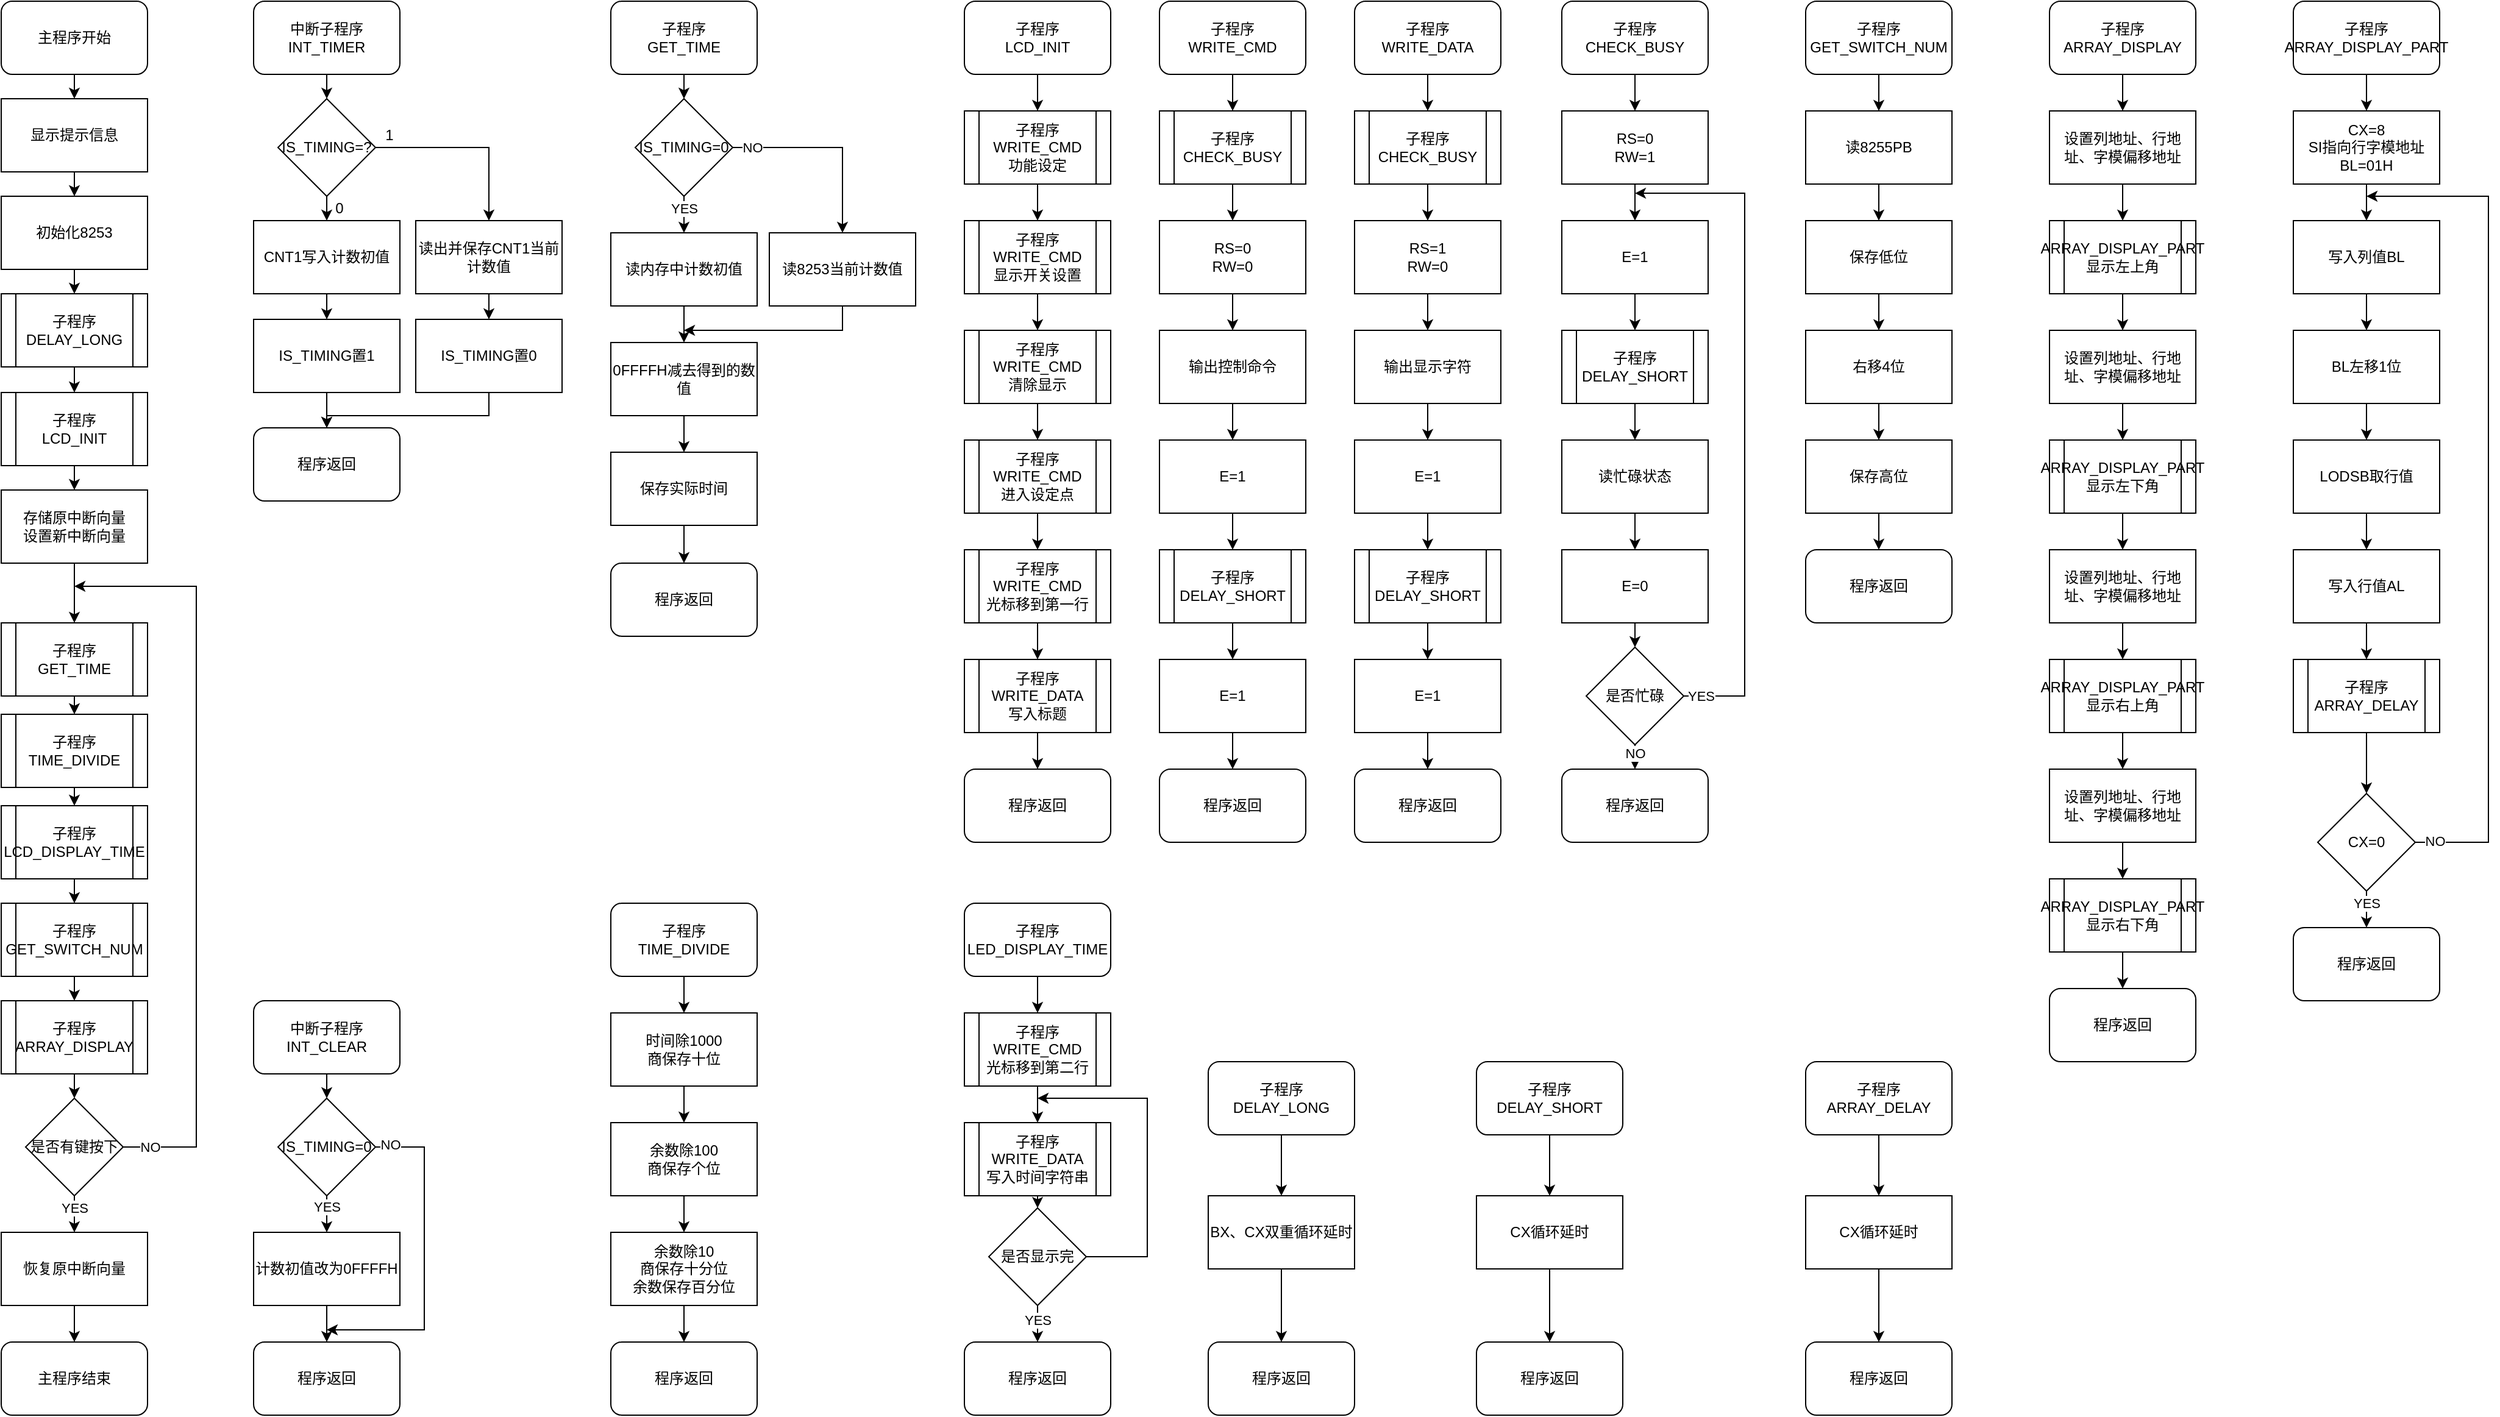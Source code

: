 <mxfile>
    <diagram id="tdLHR_q-Y1ADaZb0PNY3" name="第 1 页">
        <mxGraphModel dx="501" dy="270" grid="1" gridSize="10" guides="1" tooltips="1" connect="1" arrows="1" fold="1" page="0" pageScale="1" pageWidth="827" pageHeight="1169" math="0" shadow="0">
            <root>
                <mxCell id="0"/>
                <mxCell id="1" parent="0"/>
                <mxCell id="4" style="edgeStyle=orthogonalEdgeStyle;rounded=0;orthogonalLoop=1;jettySize=auto;html=1;exitX=0.5;exitY=1;exitDx=0;exitDy=0;entryX=0.5;entryY=0;entryDx=0;entryDy=0;" edge="1" parent="1" source="2" target="3">
                    <mxGeometry relative="1" as="geometry"/>
                </mxCell>
                <mxCell id="2" value="主程序开始" style="rounded=1;whiteSpace=wrap;html=1;" vertex="1" parent="1">
                    <mxGeometry width="120" height="60" as="geometry"/>
                </mxCell>
                <mxCell id="6" style="edgeStyle=orthogonalEdgeStyle;rounded=0;orthogonalLoop=1;jettySize=auto;html=1;exitX=0.5;exitY=1;exitDx=0;exitDy=0;entryX=0.5;entryY=0;entryDx=0;entryDy=0;" edge="1" parent="1" source="3" target="5">
                    <mxGeometry relative="1" as="geometry"/>
                </mxCell>
                <mxCell id="3" value="显示提示信息" style="rounded=0;whiteSpace=wrap;html=1;" vertex="1" parent="1">
                    <mxGeometry y="80" width="120" height="60" as="geometry"/>
                </mxCell>
                <mxCell id="16" style="edgeStyle=orthogonalEdgeStyle;rounded=0;orthogonalLoop=1;jettySize=auto;html=1;exitX=0.5;exitY=1;exitDx=0;exitDy=0;entryX=0.5;entryY=0;entryDx=0;entryDy=0;" edge="1" parent="1" source="5" target="13">
                    <mxGeometry relative="1" as="geometry"/>
                </mxCell>
                <mxCell id="5" value="初始化8253" style="rounded=0;whiteSpace=wrap;html=1;" vertex="1" parent="1">
                    <mxGeometry y="160" width="120" height="60" as="geometry"/>
                </mxCell>
                <mxCell id="10" style="edgeStyle=orthogonalEdgeStyle;rounded=0;orthogonalLoop=1;jettySize=auto;html=1;exitX=0.5;exitY=1;exitDx=0;exitDy=0;entryX=0.5;entryY=0;entryDx=0;entryDy=0;" edge="1" parent="1" source="7" target="9">
                    <mxGeometry relative="1" as="geometry"/>
                </mxCell>
                <mxCell id="7" value="子程序&lt;br&gt;LCD_INIT" style="shape=process;whiteSpace=wrap;html=1;backgroundOutline=1;" vertex="1" parent="1">
                    <mxGeometry y="321" width="120" height="60" as="geometry"/>
                </mxCell>
                <mxCell id="12" style="edgeStyle=orthogonalEdgeStyle;rounded=0;orthogonalLoop=1;jettySize=auto;html=1;exitX=0.5;exitY=1;exitDx=0;exitDy=0;entryX=0.5;entryY=0;entryDx=0;entryDy=0;" edge="1" parent="1" source="9" target="11">
                    <mxGeometry relative="1" as="geometry"/>
                </mxCell>
                <mxCell id="9" value="存储原中断向量&lt;br&gt;设置新中断向量" style="rounded=0;whiteSpace=wrap;html=1;" vertex="1" parent="1">
                    <mxGeometry y="401" width="120" height="60" as="geometry"/>
                </mxCell>
                <mxCell id="19" style="edgeStyle=orthogonalEdgeStyle;rounded=0;orthogonalLoop=1;jettySize=auto;html=1;exitX=0.5;exitY=1;exitDx=0;exitDy=0;entryX=0.5;entryY=0;entryDx=0;entryDy=0;" edge="1" parent="1" source="11" target="18">
                    <mxGeometry relative="1" as="geometry"/>
                </mxCell>
                <mxCell id="11" value="子程序&lt;br&gt;GET_TIME" style="shape=process;whiteSpace=wrap;html=1;backgroundOutline=1;" vertex="1" parent="1">
                    <mxGeometry y="510" width="120" height="60" as="geometry"/>
                </mxCell>
                <mxCell id="17" style="edgeStyle=orthogonalEdgeStyle;rounded=0;orthogonalLoop=1;jettySize=auto;html=1;exitX=0.5;exitY=1;exitDx=0;exitDy=0;entryX=0.5;entryY=0;entryDx=0;entryDy=0;" edge="1" parent="1" source="13" target="7">
                    <mxGeometry relative="1" as="geometry"/>
                </mxCell>
                <mxCell id="13" value="子程序&lt;br&gt;DELAY_LONG" style="shape=process;whiteSpace=wrap;html=1;backgroundOutline=1;" vertex="1" parent="1">
                    <mxGeometry y="240" width="120" height="60" as="geometry"/>
                </mxCell>
                <mxCell id="21" style="edgeStyle=orthogonalEdgeStyle;rounded=0;orthogonalLoop=1;jettySize=auto;html=1;exitX=0.5;exitY=1;exitDx=0;exitDy=0;entryX=0.5;entryY=0;entryDx=0;entryDy=0;" edge="1" parent="1" source="18" target="20">
                    <mxGeometry relative="1" as="geometry"/>
                </mxCell>
                <mxCell id="18" value="子程序&lt;br&gt;TIME_DIVIDE" style="shape=process;whiteSpace=wrap;html=1;backgroundOutline=1;" vertex="1" parent="1">
                    <mxGeometry y="585" width="120" height="60" as="geometry"/>
                </mxCell>
                <mxCell id="23" style="edgeStyle=orthogonalEdgeStyle;rounded=0;orthogonalLoop=1;jettySize=auto;html=1;exitX=0.5;exitY=1;exitDx=0;exitDy=0;entryX=0.5;entryY=0;entryDx=0;entryDy=0;" edge="1" parent="1" source="20" target="22">
                    <mxGeometry relative="1" as="geometry"/>
                </mxCell>
                <mxCell id="20" value="&lt;span&gt;子程序&lt;br&gt;LCD_DISPLAY_TIME&lt;br&gt;&lt;/span&gt;" style="shape=process;whiteSpace=wrap;html=1;backgroundOutline=1;" vertex="1" parent="1">
                    <mxGeometry y="660" width="120" height="60" as="geometry"/>
                </mxCell>
                <mxCell id="25" style="edgeStyle=orthogonalEdgeStyle;rounded=0;orthogonalLoop=1;jettySize=auto;html=1;exitX=0.5;exitY=1;exitDx=0;exitDy=0;entryX=0.5;entryY=0;entryDx=0;entryDy=0;" edge="1" parent="1" source="22" target="24">
                    <mxGeometry relative="1" as="geometry"/>
                </mxCell>
                <mxCell id="22" value="&lt;span&gt;子程序&lt;br&gt;GET_SWITCH_NUM&lt;br&gt;&lt;/span&gt;" style="shape=process;whiteSpace=wrap;html=1;backgroundOutline=1;" vertex="1" parent="1">
                    <mxGeometry y="740" width="120" height="60" as="geometry"/>
                </mxCell>
                <mxCell id="27" style="edgeStyle=orthogonalEdgeStyle;rounded=0;orthogonalLoop=1;jettySize=auto;html=1;exitX=0.5;exitY=1;exitDx=0;exitDy=0;entryX=0.5;entryY=0;entryDx=0;entryDy=0;" edge="1" parent="1" source="24" target="26">
                    <mxGeometry relative="1" as="geometry"/>
                </mxCell>
                <mxCell id="24" value="&lt;span&gt;子程序&lt;br&gt;ARRAY_DISPLAY&lt;br&gt;&lt;/span&gt;" style="shape=process;whiteSpace=wrap;html=1;backgroundOutline=1;" vertex="1" parent="1">
                    <mxGeometry y="820" width="120" height="60" as="geometry"/>
                </mxCell>
                <mxCell id="29" style="edgeStyle=orthogonalEdgeStyle;rounded=0;orthogonalLoop=1;jettySize=auto;html=1;exitX=0.5;exitY=1;exitDx=0;exitDy=0;entryX=0.5;entryY=0;entryDx=0;entryDy=0;" edge="1" parent="1" source="26" target="28">
                    <mxGeometry relative="1" as="geometry">
                        <Array as="points">
                            <mxPoint x="60" y="990"/>
                            <mxPoint x="60" y="990"/>
                        </Array>
                    </mxGeometry>
                </mxCell>
                <mxCell id="30" value="YES" style="edgeLabel;html=1;align=center;verticalAlign=middle;resizable=0;points=[];" vertex="1" connectable="0" parent="29">
                    <mxGeometry x="-0.338" relative="1" as="geometry">
                        <mxPoint as="offset"/>
                    </mxGeometry>
                </mxCell>
                <mxCell id="33" style="edgeStyle=orthogonalEdgeStyle;rounded=0;orthogonalLoop=1;jettySize=auto;html=1;exitX=1;exitY=0.5;exitDx=0;exitDy=0;" edge="1" parent="1" source="26">
                    <mxGeometry relative="1" as="geometry">
                        <mxPoint x="60" y="480" as="targetPoint"/>
                        <Array as="points">
                            <mxPoint x="160" y="940"/>
                            <mxPoint x="160" y="480"/>
                        </Array>
                    </mxGeometry>
                </mxCell>
                <mxCell id="34" value="NO" style="edgeLabel;html=1;align=center;verticalAlign=middle;resizable=0;points=[];" vertex="1" connectable="0" parent="33">
                    <mxGeometry x="-0.93" relative="1" as="geometry">
                        <mxPoint as="offset"/>
                    </mxGeometry>
                </mxCell>
                <mxCell id="26" value="是否有键按下" style="rhombus;whiteSpace=wrap;html=1;" vertex="1" parent="1">
                    <mxGeometry x="20" y="900" width="80" height="80" as="geometry"/>
                </mxCell>
                <mxCell id="32" style="edgeStyle=orthogonalEdgeStyle;rounded=0;orthogonalLoop=1;jettySize=auto;html=1;exitX=0.5;exitY=1;exitDx=0;exitDy=0;entryX=0.5;entryY=0;entryDx=0;entryDy=0;" edge="1" parent="1" source="28" target="31">
                    <mxGeometry relative="1" as="geometry"/>
                </mxCell>
                <mxCell id="28" value="恢复原中断向量" style="rounded=0;whiteSpace=wrap;html=1;" vertex="1" parent="1">
                    <mxGeometry y="1010" width="120" height="60" as="geometry"/>
                </mxCell>
                <mxCell id="31" value="主程序结束" style="rounded=1;whiteSpace=wrap;html=1;" vertex="1" parent="1">
                    <mxGeometry y="1100" width="120" height="60" as="geometry"/>
                </mxCell>
                <mxCell id="37" style="edgeStyle=orthogonalEdgeStyle;rounded=0;orthogonalLoop=1;jettySize=auto;html=1;exitX=0.5;exitY=1;exitDx=0;exitDy=0;entryX=0.5;entryY=0;entryDx=0;entryDy=0;" edge="1" parent="1" source="35" target="36">
                    <mxGeometry relative="1" as="geometry"/>
                </mxCell>
                <mxCell id="35" value="中断子程序&lt;br&gt;INT_TIMER" style="rounded=1;whiteSpace=wrap;html=1;" vertex="1" parent="1">
                    <mxGeometry x="207" width="120" height="60" as="geometry"/>
                </mxCell>
                <mxCell id="39" style="edgeStyle=orthogonalEdgeStyle;rounded=0;orthogonalLoop=1;jettySize=auto;html=1;exitX=0.5;exitY=1;exitDx=0;exitDy=0;entryX=0.5;entryY=0;entryDx=0;entryDy=0;" edge="1" parent="1" source="36" target="38">
                    <mxGeometry relative="1" as="geometry"/>
                </mxCell>
                <mxCell id="42" style="edgeStyle=orthogonalEdgeStyle;rounded=0;orthogonalLoop=1;jettySize=auto;html=1;exitX=1;exitY=0.5;exitDx=0;exitDy=0;entryX=0.5;entryY=0;entryDx=0;entryDy=0;" edge="1" parent="1" source="36" target="41">
                    <mxGeometry relative="1" as="geometry"/>
                </mxCell>
                <mxCell id="36" value="IS_TIMING=?" style="rhombus;whiteSpace=wrap;html=1;" vertex="1" parent="1">
                    <mxGeometry x="227" y="80" width="80" height="80" as="geometry"/>
                </mxCell>
                <mxCell id="46" style="edgeStyle=orthogonalEdgeStyle;rounded=0;orthogonalLoop=1;jettySize=auto;html=1;exitX=0.5;exitY=1;exitDx=0;exitDy=0;entryX=0.5;entryY=0;entryDx=0;entryDy=0;" edge="1" parent="1" source="38" target="45">
                    <mxGeometry relative="1" as="geometry"/>
                </mxCell>
                <mxCell id="38" value="CNT1写入计数初值" style="rounded=0;whiteSpace=wrap;html=1;" vertex="1" parent="1">
                    <mxGeometry x="207" y="180" width="120" height="60" as="geometry"/>
                </mxCell>
                <mxCell id="40" value="0" style="text;html=1;align=center;verticalAlign=middle;resizable=0;points=[];autosize=1;" vertex="1" parent="1">
                    <mxGeometry x="267" y="160" width="20" height="20" as="geometry"/>
                </mxCell>
                <mxCell id="48" style="edgeStyle=orthogonalEdgeStyle;rounded=0;orthogonalLoop=1;jettySize=auto;html=1;exitX=0.5;exitY=1;exitDx=0;exitDy=0;entryX=0.5;entryY=0;entryDx=0;entryDy=0;" edge="1" parent="1" source="41" target="47">
                    <mxGeometry relative="1" as="geometry"/>
                </mxCell>
                <mxCell id="41" value="读出并保存CNT1当前计数值" style="rounded=0;whiteSpace=wrap;html=1;" vertex="1" parent="1">
                    <mxGeometry x="340" y="180" width="120" height="60" as="geometry"/>
                </mxCell>
                <mxCell id="44" value="1" style="text;html=1;align=center;verticalAlign=middle;resizable=0;points=[];autosize=1;" vertex="1" parent="1">
                    <mxGeometry x="308" y="100" width="20" height="20" as="geometry"/>
                </mxCell>
                <mxCell id="50" style="edgeStyle=orthogonalEdgeStyle;rounded=0;orthogonalLoop=1;jettySize=auto;html=1;exitX=0.5;exitY=1;exitDx=0;exitDy=0;entryX=0.5;entryY=0;entryDx=0;entryDy=0;" edge="1" parent="1" source="45" target="49">
                    <mxGeometry relative="1" as="geometry"/>
                </mxCell>
                <mxCell id="45" value="IS_TIMING置1" style="rounded=0;whiteSpace=wrap;html=1;" vertex="1" parent="1">
                    <mxGeometry x="207" y="261" width="120" height="60" as="geometry"/>
                </mxCell>
                <mxCell id="53" style="edgeStyle=orthogonalEdgeStyle;rounded=0;orthogonalLoop=1;jettySize=auto;html=1;exitX=0.5;exitY=1;exitDx=0;exitDy=0;entryX=0.5;entryY=0;entryDx=0;entryDy=0;" edge="1" parent="1" source="47" target="49">
                    <mxGeometry relative="1" as="geometry">
                        <mxPoint x="270" y="340" as="targetPoint"/>
                        <Array as="points">
                            <mxPoint x="400" y="340"/>
                            <mxPoint x="267" y="340"/>
                        </Array>
                    </mxGeometry>
                </mxCell>
                <mxCell id="47" value="IS_TIMING置0" style="rounded=0;whiteSpace=wrap;html=1;" vertex="1" parent="1">
                    <mxGeometry x="340" y="261" width="120" height="60" as="geometry"/>
                </mxCell>
                <mxCell id="49" value="程序返回" style="rounded=1;whiteSpace=wrap;html=1;" vertex="1" parent="1">
                    <mxGeometry x="207" y="350" width="120" height="60" as="geometry"/>
                </mxCell>
                <mxCell id="57" style="edgeStyle=orthogonalEdgeStyle;rounded=0;orthogonalLoop=1;jettySize=auto;html=1;exitX=0.5;exitY=1;exitDx=0;exitDy=0;entryX=0.5;entryY=0;entryDx=0;entryDy=0;" edge="1" parent="1" source="55" target="56">
                    <mxGeometry relative="1" as="geometry"/>
                </mxCell>
                <mxCell id="55" value="中断子程序&lt;br&gt;INT_CLEAR" style="rounded=1;whiteSpace=wrap;html=1;" vertex="1" parent="1">
                    <mxGeometry x="207" y="820" width="120" height="60" as="geometry"/>
                </mxCell>
                <mxCell id="59" style="edgeStyle=orthogonalEdgeStyle;rounded=0;orthogonalLoop=1;jettySize=auto;html=1;exitX=0.5;exitY=1;exitDx=0;exitDy=0;entryX=0.5;entryY=0;entryDx=0;entryDy=0;" edge="1" parent="1" source="56" target="58">
                    <mxGeometry relative="1" as="geometry"/>
                </mxCell>
                <mxCell id="62" value="YES" style="edgeLabel;html=1;align=center;verticalAlign=middle;resizable=0;points=[];" vertex="1" connectable="0" parent="59">
                    <mxGeometry x="-0.433" relative="1" as="geometry">
                        <mxPoint as="offset"/>
                    </mxGeometry>
                </mxCell>
                <mxCell id="63" style="edgeStyle=orthogonalEdgeStyle;rounded=0;orthogonalLoop=1;jettySize=auto;html=1;exitX=1;exitY=0.5;exitDx=0;exitDy=0;" edge="1" parent="1" source="56">
                    <mxGeometry relative="1" as="geometry">
                        <mxPoint x="267" y="1090" as="targetPoint"/>
                        <Array as="points">
                            <mxPoint x="347" y="940"/>
                            <mxPoint x="347" y="1090"/>
                        </Array>
                    </mxGeometry>
                </mxCell>
                <mxCell id="64" value="NO" style="edgeLabel;html=1;align=center;verticalAlign=middle;resizable=0;points=[];" vertex="1" connectable="0" parent="63">
                    <mxGeometry x="-0.916" y="2" relative="1" as="geometry">
                        <mxPoint as="offset"/>
                    </mxGeometry>
                </mxCell>
                <mxCell id="56" value="IS_TIMING=0" style="rhombus;whiteSpace=wrap;html=1;" vertex="1" parent="1">
                    <mxGeometry x="227" y="900" width="80" height="80" as="geometry"/>
                </mxCell>
                <mxCell id="61" style="edgeStyle=orthogonalEdgeStyle;rounded=0;orthogonalLoop=1;jettySize=auto;html=1;exitX=0.5;exitY=1;exitDx=0;exitDy=0;entryX=0.5;entryY=0;entryDx=0;entryDy=0;" edge="1" parent="1" source="58" target="60">
                    <mxGeometry relative="1" as="geometry"/>
                </mxCell>
                <mxCell id="58" value="计数初值改为0FFFFH" style="rounded=0;whiteSpace=wrap;html=1;" vertex="1" parent="1">
                    <mxGeometry x="207" y="1010" width="120" height="60" as="geometry"/>
                </mxCell>
                <mxCell id="60" value="程序返回" style="rounded=1;whiteSpace=wrap;html=1;" vertex="1" parent="1">
                    <mxGeometry x="207" y="1100" width="120" height="60" as="geometry"/>
                </mxCell>
                <mxCell id="z2PgmplFq69z35TjfY-g-66" style="edgeStyle=orthogonalEdgeStyle;rounded=0;orthogonalLoop=1;jettySize=auto;html=1;exitX=0.5;exitY=1;exitDx=0;exitDy=0;entryX=0.5;entryY=0;entryDx=0;entryDy=0;" edge="1" parent="1" source="z2PgmplFq69z35TjfY-g-64" target="z2PgmplFq69z35TjfY-g-65">
                    <mxGeometry relative="1" as="geometry"/>
                </mxCell>
                <mxCell id="z2PgmplFq69z35TjfY-g-64" value="子程序&lt;br&gt;GET_TIME" style="rounded=1;whiteSpace=wrap;html=1;" vertex="1" parent="1">
                    <mxGeometry x="500" width="120" height="60" as="geometry"/>
                </mxCell>
                <mxCell id="z2PgmplFq69z35TjfY-g-68" style="edgeStyle=orthogonalEdgeStyle;rounded=0;orthogonalLoop=1;jettySize=auto;html=1;exitX=0.5;exitY=1;exitDx=0;exitDy=0;entryX=0.5;entryY=0;entryDx=0;entryDy=0;" edge="1" parent="1" source="z2PgmplFq69z35TjfY-g-65" target="z2PgmplFq69z35TjfY-g-67">
                    <mxGeometry relative="1" as="geometry"/>
                </mxCell>
                <mxCell id="z2PgmplFq69z35TjfY-g-69" value="YES" style="edgeLabel;html=1;align=center;verticalAlign=middle;resizable=0;points=[];" vertex="1" connectable="0" parent="z2PgmplFq69z35TjfY-g-68">
                    <mxGeometry x="-0.328" relative="1" as="geometry">
                        <mxPoint as="offset"/>
                    </mxGeometry>
                </mxCell>
                <mxCell id="z2PgmplFq69z35TjfY-g-71" style="edgeStyle=orthogonalEdgeStyle;rounded=0;orthogonalLoop=1;jettySize=auto;html=1;exitX=1;exitY=0.5;exitDx=0;exitDy=0;entryX=0.5;entryY=0;entryDx=0;entryDy=0;" edge="1" parent="1" source="z2PgmplFq69z35TjfY-g-65" target="z2PgmplFq69z35TjfY-g-70">
                    <mxGeometry relative="1" as="geometry"/>
                </mxCell>
                <mxCell id="z2PgmplFq69z35TjfY-g-72" value="NO" style="edgeLabel;html=1;align=center;verticalAlign=middle;resizable=0;points=[];" vertex="1" connectable="0" parent="z2PgmplFq69z35TjfY-g-71">
                    <mxGeometry x="-0.84" relative="1" as="geometry">
                        <mxPoint x="3" as="offset"/>
                    </mxGeometry>
                </mxCell>
                <mxCell id="z2PgmplFq69z35TjfY-g-65" value="&lt;span&gt;IS_TIMING=0&lt;/span&gt;" style="rhombus;whiteSpace=wrap;html=1;" vertex="1" parent="1">
                    <mxGeometry x="520" y="80" width="80" height="80" as="geometry"/>
                </mxCell>
                <mxCell id="z2PgmplFq69z35TjfY-g-74" style="edgeStyle=orthogonalEdgeStyle;rounded=0;orthogonalLoop=1;jettySize=auto;html=1;exitX=0.5;exitY=1;exitDx=0;exitDy=0;entryX=0.5;entryY=0;entryDx=0;entryDy=0;" edge="1" parent="1" source="z2PgmplFq69z35TjfY-g-67" target="z2PgmplFq69z35TjfY-g-73">
                    <mxGeometry relative="1" as="geometry"/>
                </mxCell>
                <mxCell id="z2PgmplFq69z35TjfY-g-67" value="读内存中计数初值" style="rounded=0;whiteSpace=wrap;html=1;" vertex="1" parent="1">
                    <mxGeometry x="500" y="190" width="120" height="60" as="geometry"/>
                </mxCell>
                <mxCell id="z2PgmplFq69z35TjfY-g-79" style="edgeStyle=orthogonalEdgeStyle;rounded=0;orthogonalLoop=1;jettySize=auto;html=1;exitX=0.5;exitY=1;exitDx=0;exitDy=0;" edge="1" parent="1" source="z2PgmplFq69z35TjfY-g-70">
                    <mxGeometry relative="1" as="geometry">
                        <mxPoint x="560" y="270" as="targetPoint"/>
                        <Array as="points">
                            <mxPoint x="690" y="270"/>
                        </Array>
                    </mxGeometry>
                </mxCell>
                <mxCell id="z2PgmplFq69z35TjfY-g-70" value="读8253当前计数值" style="rounded=0;whiteSpace=wrap;html=1;" vertex="1" parent="1">
                    <mxGeometry x="630" y="190" width="120" height="60" as="geometry"/>
                </mxCell>
                <mxCell id="z2PgmplFq69z35TjfY-g-76" style="edgeStyle=orthogonalEdgeStyle;rounded=0;orthogonalLoop=1;jettySize=auto;html=1;exitX=0.5;exitY=1;exitDx=0;exitDy=0;entryX=0.5;entryY=0;entryDx=0;entryDy=0;" edge="1" parent="1" source="z2PgmplFq69z35TjfY-g-73" target="z2PgmplFq69z35TjfY-g-75">
                    <mxGeometry relative="1" as="geometry"/>
                </mxCell>
                <mxCell id="z2PgmplFq69z35TjfY-g-73" value="0FFFFH减去得到的数值" style="rounded=0;whiteSpace=wrap;html=1;" vertex="1" parent="1">
                    <mxGeometry x="500" y="280" width="120" height="60" as="geometry"/>
                </mxCell>
                <mxCell id="z2PgmplFq69z35TjfY-g-78" style="edgeStyle=orthogonalEdgeStyle;rounded=0;orthogonalLoop=1;jettySize=auto;html=1;exitX=0.5;exitY=1;exitDx=0;exitDy=0;entryX=0.5;entryY=0;entryDx=0;entryDy=0;" edge="1" parent="1" source="z2PgmplFq69z35TjfY-g-75" target="z2PgmplFq69z35TjfY-g-77">
                    <mxGeometry relative="1" as="geometry"/>
                </mxCell>
                <mxCell id="z2PgmplFq69z35TjfY-g-75" value="保存实际时间" style="rounded=0;whiteSpace=wrap;html=1;" vertex="1" parent="1">
                    <mxGeometry x="500" y="370" width="120" height="60" as="geometry"/>
                </mxCell>
                <mxCell id="z2PgmplFq69z35TjfY-g-77" value="程序返回" style="rounded=1;whiteSpace=wrap;html=1;" vertex="1" parent="1">
                    <mxGeometry x="500" y="461" width="120" height="60" as="geometry"/>
                </mxCell>
                <mxCell id="z2PgmplFq69z35TjfY-g-82" style="edgeStyle=orthogonalEdgeStyle;rounded=0;orthogonalLoop=1;jettySize=auto;html=1;exitX=0.5;exitY=1;exitDx=0;exitDy=0;entryX=0.5;entryY=0;entryDx=0;entryDy=0;" edge="1" parent="1" source="z2PgmplFq69z35TjfY-g-80" target="z2PgmplFq69z35TjfY-g-81">
                    <mxGeometry relative="1" as="geometry"/>
                </mxCell>
                <mxCell id="z2PgmplFq69z35TjfY-g-80" value="子程序&lt;br&gt;TIME_DIVIDE" style="rounded=1;whiteSpace=wrap;html=1;" vertex="1" parent="1">
                    <mxGeometry x="500" y="740" width="120" height="60" as="geometry"/>
                </mxCell>
                <mxCell id="z2PgmplFq69z35TjfY-g-84" style="edgeStyle=orthogonalEdgeStyle;rounded=0;orthogonalLoop=1;jettySize=auto;html=1;exitX=0.5;exitY=1;exitDx=0;exitDy=0;entryX=0.5;entryY=0;entryDx=0;entryDy=0;" edge="1" parent="1" source="z2PgmplFq69z35TjfY-g-81" target="z2PgmplFq69z35TjfY-g-83">
                    <mxGeometry relative="1" as="geometry"/>
                </mxCell>
                <mxCell id="z2PgmplFq69z35TjfY-g-81" value="时间除1000&lt;br&gt;商保存十位" style="rounded=0;whiteSpace=wrap;html=1;" vertex="1" parent="1">
                    <mxGeometry x="500" y="830" width="120" height="60" as="geometry"/>
                </mxCell>
                <mxCell id="z2PgmplFq69z35TjfY-g-86" style="edgeStyle=orthogonalEdgeStyle;rounded=0;orthogonalLoop=1;jettySize=auto;html=1;exitX=0.5;exitY=1;exitDx=0;exitDy=0;entryX=0.5;entryY=0;entryDx=0;entryDy=0;" edge="1" parent="1" source="z2PgmplFq69z35TjfY-g-83" target="z2PgmplFq69z35TjfY-g-85">
                    <mxGeometry relative="1" as="geometry"/>
                </mxCell>
                <mxCell id="z2PgmplFq69z35TjfY-g-83" value="余数除100&lt;br&gt;商保存个位" style="rounded=0;whiteSpace=wrap;html=1;" vertex="1" parent="1">
                    <mxGeometry x="500" y="920" width="120" height="60" as="geometry"/>
                </mxCell>
                <mxCell id="z2PgmplFq69z35TjfY-g-88" style="edgeStyle=orthogonalEdgeStyle;rounded=0;orthogonalLoop=1;jettySize=auto;html=1;exitX=0.5;exitY=1;exitDx=0;exitDy=0;entryX=0.5;entryY=0;entryDx=0;entryDy=0;" edge="1" parent="1" source="z2PgmplFq69z35TjfY-g-85" target="z2PgmplFq69z35TjfY-g-87">
                    <mxGeometry relative="1" as="geometry"/>
                </mxCell>
                <mxCell id="z2PgmplFq69z35TjfY-g-85" value="余数除10&lt;br&gt;商保存十分位&lt;br&gt;余数保存百分位" style="rounded=0;whiteSpace=wrap;html=1;" vertex="1" parent="1">
                    <mxGeometry x="500" y="1010" width="120" height="60" as="geometry"/>
                </mxCell>
                <mxCell id="z2PgmplFq69z35TjfY-g-87" value="程序返回" style="rounded=1;whiteSpace=wrap;html=1;" vertex="1" parent="1">
                    <mxGeometry x="500" y="1100" width="120" height="60" as="geometry"/>
                </mxCell>
                <mxCell id="z2PgmplFq69z35TjfY-g-91" style="edgeStyle=orthogonalEdgeStyle;rounded=0;orthogonalLoop=1;jettySize=auto;html=1;exitX=0.5;exitY=1;exitDx=0;exitDy=0;entryX=0.5;entryY=0;entryDx=0;entryDy=0;" edge="1" parent="1" source="z2PgmplFq69z35TjfY-g-89" target="z2PgmplFq69z35TjfY-g-90">
                    <mxGeometry relative="1" as="geometry"/>
                </mxCell>
                <mxCell id="z2PgmplFq69z35TjfY-g-89" value="子程序&lt;br&gt;LCD_INIT" style="rounded=1;whiteSpace=wrap;html=1;" vertex="1" parent="1">
                    <mxGeometry x="790" width="120" height="60" as="geometry"/>
                </mxCell>
                <mxCell id="z2PgmplFq69z35TjfY-g-93" style="edgeStyle=orthogonalEdgeStyle;rounded=0;orthogonalLoop=1;jettySize=auto;html=1;exitX=0.5;exitY=1;exitDx=0;exitDy=0;entryX=0.5;entryY=0;entryDx=0;entryDy=0;" edge="1" parent="1" source="z2PgmplFq69z35TjfY-g-90" target="z2PgmplFq69z35TjfY-g-92">
                    <mxGeometry relative="1" as="geometry"/>
                </mxCell>
                <mxCell id="z2PgmplFq69z35TjfY-g-90" value="子程序&lt;br&gt;WRITE_CMD&lt;br&gt;功能设定" style="shape=process;whiteSpace=wrap;html=1;backgroundOutline=1;" vertex="1" parent="1">
                    <mxGeometry x="790" y="90" width="120" height="60" as="geometry"/>
                </mxCell>
                <mxCell id="z2PgmplFq69z35TjfY-g-95" style="edgeStyle=orthogonalEdgeStyle;rounded=0;orthogonalLoop=1;jettySize=auto;html=1;exitX=0.5;exitY=1;exitDx=0;exitDy=0;entryX=0.5;entryY=0;entryDx=0;entryDy=0;" edge="1" parent="1" source="z2PgmplFq69z35TjfY-g-92" target="z2PgmplFq69z35TjfY-g-94">
                    <mxGeometry relative="1" as="geometry"/>
                </mxCell>
                <mxCell id="z2PgmplFq69z35TjfY-g-92" value="&lt;span&gt;子程序&lt;/span&gt;&lt;br&gt;&lt;span&gt;WRITE_CMD&lt;br&gt;显示开关设置&lt;br&gt;&lt;/span&gt;" style="shape=process;whiteSpace=wrap;html=1;backgroundOutline=1;" vertex="1" parent="1">
                    <mxGeometry x="790" y="180" width="120" height="60" as="geometry"/>
                </mxCell>
                <mxCell id="z2PgmplFq69z35TjfY-g-97" style="edgeStyle=orthogonalEdgeStyle;rounded=0;orthogonalLoop=1;jettySize=auto;html=1;exitX=0.5;exitY=1;exitDx=0;exitDy=0;entryX=0.5;entryY=0;entryDx=0;entryDy=0;" edge="1" parent="1" source="z2PgmplFq69z35TjfY-g-94" target="z2PgmplFq69z35TjfY-g-96">
                    <mxGeometry relative="1" as="geometry"/>
                </mxCell>
                <mxCell id="z2PgmplFq69z35TjfY-g-94" value="&lt;span&gt;子程序&lt;/span&gt;&lt;br&gt;&lt;span&gt;WRITE_CMD&lt;br&gt;清除显示&lt;br&gt;&lt;/span&gt;" style="shape=process;whiteSpace=wrap;html=1;backgroundOutline=1;" vertex="1" parent="1">
                    <mxGeometry x="790" y="270" width="120" height="60" as="geometry"/>
                </mxCell>
                <mxCell id="z2PgmplFq69z35TjfY-g-99" style="edgeStyle=orthogonalEdgeStyle;rounded=0;orthogonalLoop=1;jettySize=auto;html=1;exitX=0.5;exitY=1;exitDx=0;exitDy=0;entryX=0.5;entryY=0;entryDx=0;entryDy=0;" edge="1" parent="1" source="z2PgmplFq69z35TjfY-g-96" target="z2PgmplFq69z35TjfY-g-98">
                    <mxGeometry relative="1" as="geometry"/>
                </mxCell>
                <mxCell id="z2PgmplFq69z35TjfY-g-96" value="&lt;span&gt;子程序&lt;/span&gt;&lt;br&gt;&lt;span&gt;WRITE_CMD&lt;br&gt;进入设定点&lt;br&gt;&lt;/span&gt;" style="shape=process;whiteSpace=wrap;html=1;backgroundOutline=1;" vertex="1" parent="1">
                    <mxGeometry x="790" y="360" width="120" height="60" as="geometry"/>
                </mxCell>
                <mxCell id="z2PgmplFq69z35TjfY-g-101" style="edgeStyle=orthogonalEdgeStyle;rounded=0;orthogonalLoop=1;jettySize=auto;html=1;exitX=0.5;exitY=1;exitDx=0;exitDy=0;entryX=0.5;entryY=0;entryDx=0;entryDy=0;" edge="1" parent="1" source="z2PgmplFq69z35TjfY-g-98" target="z2PgmplFq69z35TjfY-g-100">
                    <mxGeometry relative="1" as="geometry"/>
                </mxCell>
                <mxCell id="z2PgmplFq69z35TjfY-g-98" value="&lt;span&gt;子程序&lt;/span&gt;&lt;br&gt;&lt;span&gt;WRITE_CMD&lt;br&gt;光标移到第一行&lt;br&gt;&lt;/span&gt;" style="shape=process;whiteSpace=wrap;html=1;backgroundOutline=1;" vertex="1" parent="1">
                    <mxGeometry x="790" y="450" width="120" height="60" as="geometry"/>
                </mxCell>
                <mxCell id="z2PgmplFq69z35TjfY-g-103" style="edgeStyle=orthogonalEdgeStyle;rounded=0;orthogonalLoop=1;jettySize=auto;html=1;exitX=0.5;exitY=1;exitDx=0;exitDy=0;entryX=0.5;entryY=0;entryDx=0;entryDy=0;" edge="1" parent="1" source="z2PgmplFq69z35TjfY-g-100" target="z2PgmplFq69z35TjfY-g-102">
                    <mxGeometry relative="1" as="geometry"/>
                </mxCell>
                <mxCell id="z2PgmplFq69z35TjfY-g-100" value="&lt;span&gt;子程序&lt;/span&gt;&lt;br&gt;&lt;span&gt;WRITE_DATA&lt;br&gt;写入标题&lt;br&gt;&lt;/span&gt;" style="shape=process;whiteSpace=wrap;html=1;backgroundOutline=1;" vertex="1" parent="1">
                    <mxGeometry x="790" y="540" width="120" height="60" as="geometry"/>
                </mxCell>
                <mxCell id="z2PgmplFq69z35TjfY-g-102" value="程序返回" style="rounded=1;whiteSpace=wrap;html=1;" vertex="1" parent="1">
                    <mxGeometry x="790" y="630" width="120" height="60" as="geometry"/>
                </mxCell>
                <mxCell id="z2PgmplFq69z35TjfY-g-106" style="edgeStyle=orthogonalEdgeStyle;rounded=0;orthogonalLoop=1;jettySize=auto;html=1;exitX=0.5;exitY=1;exitDx=0;exitDy=0;entryX=0.5;entryY=0;entryDx=0;entryDy=0;" edge="1" parent="1" source="z2PgmplFq69z35TjfY-g-104" target="z2PgmplFq69z35TjfY-g-105">
                    <mxGeometry relative="1" as="geometry"/>
                </mxCell>
                <mxCell id="z2PgmplFq69z35TjfY-g-104" value="子程序&lt;br&gt;WRITE_CMD" style="rounded=1;whiteSpace=wrap;html=1;" vertex="1" parent="1">
                    <mxGeometry x="950" width="120" height="60" as="geometry"/>
                </mxCell>
                <mxCell id="z2PgmplFq69z35TjfY-g-108" style="edgeStyle=orthogonalEdgeStyle;rounded=0;orthogonalLoop=1;jettySize=auto;html=1;exitX=0.5;exitY=1;exitDx=0;exitDy=0;entryX=0.5;entryY=0;entryDx=0;entryDy=0;" edge="1" parent="1" source="z2PgmplFq69z35TjfY-g-105" target="z2PgmplFq69z35TjfY-g-107">
                    <mxGeometry relative="1" as="geometry"/>
                </mxCell>
                <mxCell id="z2PgmplFq69z35TjfY-g-105" value="子程序&lt;br&gt;CHECK_BUSY" style="shape=process;whiteSpace=wrap;html=1;backgroundOutline=1;" vertex="1" parent="1">
                    <mxGeometry x="950" y="90" width="120" height="60" as="geometry"/>
                </mxCell>
                <mxCell id="z2PgmplFq69z35TjfY-g-110" style="edgeStyle=orthogonalEdgeStyle;rounded=0;orthogonalLoop=1;jettySize=auto;html=1;exitX=0.5;exitY=1;exitDx=0;exitDy=0;entryX=0.5;entryY=0;entryDx=0;entryDy=0;" edge="1" parent="1" source="z2PgmplFq69z35TjfY-g-107" target="z2PgmplFq69z35TjfY-g-109">
                    <mxGeometry relative="1" as="geometry"/>
                </mxCell>
                <mxCell id="z2PgmplFq69z35TjfY-g-107" value="RS=0&lt;br&gt;RW=0" style="rounded=0;whiteSpace=wrap;html=1;" vertex="1" parent="1">
                    <mxGeometry x="950" y="180" width="120" height="60" as="geometry"/>
                </mxCell>
                <mxCell id="z2PgmplFq69z35TjfY-g-112" style="edgeStyle=orthogonalEdgeStyle;rounded=0;orthogonalLoop=1;jettySize=auto;html=1;exitX=0.5;exitY=1;exitDx=0;exitDy=0;entryX=0.5;entryY=0;entryDx=0;entryDy=0;" edge="1" parent="1" source="z2PgmplFq69z35TjfY-g-109" target="z2PgmplFq69z35TjfY-g-111">
                    <mxGeometry relative="1" as="geometry"/>
                </mxCell>
                <mxCell id="z2PgmplFq69z35TjfY-g-109" value="输出控制命令" style="rounded=0;whiteSpace=wrap;html=1;" vertex="1" parent="1">
                    <mxGeometry x="950" y="270" width="120" height="60" as="geometry"/>
                </mxCell>
                <mxCell id="z2PgmplFq69z35TjfY-g-114" style="edgeStyle=orthogonalEdgeStyle;rounded=0;orthogonalLoop=1;jettySize=auto;html=1;exitX=0.5;exitY=1;exitDx=0;exitDy=0;entryX=0.5;entryY=0;entryDx=0;entryDy=0;" edge="1" parent="1" source="z2PgmplFq69z35TjfY-g-111" target="z2PgmplFq69z35TjfY-g-113">
                    <mxGeometry relative="1" as="geometry"/>
                </mxCell>
                <mxCell id="z2PgmplFq69z35TjfY-g-111" value="E=1" style="rounded=0;whiteSpace=wrap;html=1;" vertex="1" parent="1">
                    <mxGeometry x="950" y="360" width="120" height="60" as="geometry"/>
                </mxCell>
                <mxCell id="z2PgmplFq69z35TjfY-g-116" style="edgeStyle=orthogonalEdgeStyle;rounded=0;orthogonalLoop=1;jettySize=auto;html=1;exitX=0.5;exitY=1;exitDx=0;exitDy=0;entryX=0.5;entryY=0;entryDx=0;entryDy=0;" edge="1" parent="1" source="z2PgmplFq69z35TjfY-g-113" target="z2PgmplFq69z35TjfY-g-115">
                    <mxGeometry relative="1" as="geometry"/>
                </mxCell>
                <mxCell id="z2PgmplFq69z35TjfY-g-113" value="子程序&lt;br&gt;DELAY_SHORT" style="shape=process;whiteSpace=wrap;html=1;backgroundOutline=1;" vertex="1" parent="1">
                    <mxGeometry x="950" y="450" width="120" height="60" as="geometry"/>
                </mxCell>
                <mxCell id="z2PgmplFq69z35TjfY-g-118" style="edgeStyle=orthogonalEdgeStyle;rounded=0;orthogonalLoop=1;jettySize=auto;html=1;exitX=0.5;exitY=1;exitDx=0;exitDy=0;entryX=0.5;entryY=0;entryDx=0;entryDy=0;" edge="1" parent="1" source="z2PgmplFq69z35TjfY-g-115" target="z2PgmplFq69z35TjfY-g-117">
                    <mxGeometry relative="1" as="geometry"/>
                </mxCell>
                <mxCell id="z2PgmplFq69z35TjfY-g-115" value="E=1" style="rounded=0;whiteSpace=wrap;html=1;" vertex="1" parent="1">
                    <mxGeometry x="950" y="540" width="120" height="60" as="geometry"/>
                </mxCell>
                <mxCell id="z2PgmplFq69z35TjfY-g-117" value="&lt;span&gt;程序返回&lt;/span&gt;" style="rounded=1;whiteSpace=wrap;html=1;" vertex="1" parent="1">
                    <mxGeometry x="950" y="630" width="120" height="60" as="geometry"/>
                </mxCell>
                <mxCell id="z2PgmplFq69z35TjfY-g-119" style="edgeStyle=orthogonalEdgeStyle;rounded=0;orthogonalLoop=1;jettySize=auto;html=1;exitX=0.5;exitY=1;exitDx=0;exitDy=0;entryX=0.5;entryY=0;entryDx=0;entryDy=0;" edge="1" parent="1" source="z2PgmplFq69z35TjfY-g-120" target="z2PgmplFq69z35TjfY-g-122">
                    <mxGeometry relative="1" as="geometry"/>
                </mxCell>
                <mxCell id="z2PgmplFq69z35TjfY-g-120" value="子程序&lt;br&gt;WRITE_DATA" style="rounded=1;whiteSpace=wrap;html=1;" vertex="1" parent="1">
                    <mxGeometry x="1110" width="120" height="60" as="geometry"/>
                </mxCell>
                <mxCell id="z2PgmplFq69z35TjfY-g-121" style="edgeStyle=orthogonalEdgeStyle;rounded=0;orthogonalLoop=1;jettySize=auto;html=1;exitX=0.5;exitY=1;exitDx=0;exitDy=0;entryX=0.5;entryY=0;entryDx=0;entryDy=0;" edge="1" parent="1" source="z2PgmplFq69z35TjfY-g-122" target="z2PgmplFq69z35TjfY-g-124">
                    <mxGeometry relative="1" as="geometry"/>
                </mxCell>
                <mxCell id="z2PgmplFq69z35TjfY-g-122" value="子程序&lt;br&gt;CHECK_BUSY" style="shape=process;whiteSpace=wrap;html=1;backgroundOutline=1;" vertex="1" parent="1">
                    <mxGeometry x="1110" y="90" width="120" height="60" as="geometry"/>
                </mxCell>
                <mxCell id="z2PgmplFq69z35TjfY-g-123" style="edgeStyle=orthogonalEdgeStyle;rounded=0;orthogonalLoop=1;jettySize=auto;html=1;exitX=0.5;exitY=1;exitDx=0;exitDy=0;entryX=0.5;entryY=0;entryDx=0;entryDy=0;" edge="1" parent="1" source="z2PgmplFq69z35TjfY-g-124" target="z2PgmplFq69z35TjfY-g-126">
                    <mxGeometry relative="1" as="geometry"/>
                </mxCell>
                <mxCell id="z2PgmplFq69z35TjfY-g-124" value="RS=1&lt;br&gt;RW=0" style="rounded=0;whiteSpace=wrap;html=1;" vertex="1" parent="1">
                    <mxGeometry x="1110" y="180" width="120" height="60" as="geometry"/>
                </mxCell>
                <mxCell id="z2PgmplFq69z35TjfY-g-125" style="edgeStyle=orthogonalEdgeStyle;rounded=0;orthogonalLoop=1;jettySize=auto;html=1;exitX=0.5;exitY=1;exitDx=0;exitDy=0;entryX=0.5;entryY=0;entryDx=0;entryDy=0;" edge="1" parent="1" source="z2PgmplFq69z35TjfY-g-126" target="z2PgmplFq69z35TjfY-g-128">
                    <mxGeometry relative="1" as="geometry"/>
                </mxCell>
                <mxCell id="z2PgmplFq69z35TjfY-g-126" value="输出显示字符" style="rounded=0;whiteSpace=wrap;html=1;" vertex="1" parent="1">
                    <mxGeometry x="1110" y="270" width="120" height="60" as="geometry"/>
                </mxCell>
                <mxCell id="z2PgmplFq69z35TjfY-g-127" style="edgeStyle=orthogonalEdgeStyle;rounded=0;orthogonalLoop=1;jettySize=auto;html=1;exitX=0.5;exitY=1;exitDx=0;exitDy=0;entryX=0.5;entryY=0;entryDx=0;entryDy=0;" edge="1" parent="1" source="z2PgmplFq69z35TjfY-g-128" target="z2PgmplFq69z35TjfY-g-130">
                    <mxGeometry relative="1" as="geometry"/>
                </mxCell>
                <mxCell id="z2PgmplFq69z35TjfY-g-128" value="E=1" style="rounded=0;whiteSpace=wrap;html=1;" vertex="1" parent="1">
                    <mxGeometry x="1110" y="360" width="120" height="60" as="geometry"/>
                </mxCell>
                <mxCell id="z2PgmplFq69z35TjfY-g-129" style="edgeStyle=orthogonalEdgeStyle;rounded=0;orthogonalLoop=1;jettySize=auto;html=1;exitX=0.5;exitY=1;exitDx=0;exitDy=0;entryX=0.5;entryY=0;entryDx=0;entryDy=0;" edge="1" parent="1" source="z2PgmplFq69z35TjfY-g-130" target="z2PgmplFq69z35TjfY-g-132">
                    <mxGeometry relative="1" as="geometry"/>
                </mxCell>
                <mxCell id="z2PgmplFq69z35TjfY-g-130" value="子程序&lt;br&gt;DELAY_SHORT" style="shape=process;whiteSpace=wrap;html=1;backgroundOutline=1;" vertex="1" parent="1">
                    <mxGeometry x="1110" y="450" width="120" height="60" as="geometry"/>
                </mxCell>
                <mxCell id="z2PgmplFq69z35TjfY-g-131" style="edgeStyle=orthogonalEdgeStyle;rounded=0;orthogonalLoop=1;jettySize=auto;html=1;exitX=0.5;exitY=1;exitDx=0;exitDy=0;entryX=0.5;entryY=0;entryDx=0;entryDy=0;" edge="1" parent="1" source="z2PgmplFq69z35TjfY-g-132" target="z2PgmplFq69z35TjfY-g-133">
                    <mxGeometry relative="1" as="geometry"/>
                </mxCell>
                <mxCell id="z2PgmplFq69z35TjfY-g-132" value="E=1" style="rounded=0;whiteSpace=wrap;html=1;" vertex="1" parent="1">
                    <mxGeometry x="1110" y="540" width="120" height="60" as="geometry"/>
                </mxCell>
                <mxCell id="z2PgmplFq69z35TjfY-g-133" value="&lt;span&gt;程序返回&lt;/span&gt;" style="rounded=1;whiteSpace=wrap;html=1;" vertex="1" parent="1">
                    <mxGeometry x="1110" y="630" width="120" height="60" as="geometry"/>
                </mxCell>
                <mxCell id="z2PgmplFq69z35TjfY-g-136" style="edgeStyle=orthogonalEdgeStyle;rounded=0;orthogonalLoop=1;jettySize=auto;html=1;exitX=0.5;exitY=1;exitDx=0;exitDy=0;entryX=0.5;entryY=0;entryDx=0;entryDy=0;" edge="1" parent="1" source="z2PgmplFq69z35TjfY-g-134" target="z2PgmplFq69z35TjfY-g-135">
                    <mxGeometry relative="1" as="geometry"/>
                </mxCell>
                <mxCell id="z2PgmplFq69z35TjfY-g-134" value="子程序&lt;br&gt;LED_DISPLAY_TIME" style="rounded=1;whiteSpace=wrap;html=1;" vertex="1" parent="1">
                    <mxGeometry x="790" y="740" width="120" height="60" as="geometry"/>
                </mxCell>
                <mxCell id="z2PgmplFq69z35TjfY-g-138" style="edgeStyle=orthogonalEdgeStyle;rounded=0;orthogonalLoop=1;jettySize=auto;html=1;exitX=0.5;exitY=1;exitDx=0;exitDy=0;entryX=0.5;entryY=0;entryDx=0;entryDy=0;" edge="1" parent="1" source="z2PgmplFq69z35TjfY-g-135" target="z2PgmplFq69z35TjfY-g-137">
                    <mxGeometry relative="1" as="geometry"/>
                </mxCell>
                <mxCell id="z2PgmplFq69z35TjfY-g-135" value="&lt;span&gt;子程序&lt;/span&gt;&lt;br&gt;&lt;span&gt;WRITE_CMD&lt;br&gt;光标移到第二行&lt;/span&gt;" style="shape=process;whiteSpace=wrap;html=1;backgroundOutline=1;" vertex="1" parent="1">
                    <mxGeometry x="790" y="830" width="120" height="60" as="geometry"/>
                </mxCell>
                <mxCell id="z2PgmplFq69z35TjfY-g-141" style="edgeStyle=orthogonalEdgeStyle;rounded=0;orthogonalLoop=1;jettySize=auto;html=1;exitX=0.5;exitY=1;exitDx=0;exitDy=0;entryX=0.5;entryY=0;entryDx=0;entryDy=0;" edge="1" parent="1" source="z2PgmplFq69z35TjfY-g-137" target="z2PgmplFq69z35TjfY-g-139">
                    <mxGeometry relative="1" as="geometry"/>
                </mxCell>
                <mxCell id="z2PgmplFq69z35TjfY-g-137" value="&lt;span&gt;子程序&lt;/span&gt;&lt;br&gt;&lt;span&gt;WRITE_DATA&lt;br&gt;写入时间字符串&lt;/span&gt;" style="shape=process;whiteSpace=wrap;html=1;backgroundOutline=1;" vertex="1" parent="1">
                    <mxGeometry x="790" y="920" width="120" height="60" as="geometry"/>
                </mxCell>
                <mxCell id="z2PgmplFq69z35TjfY-g-142" style="edgeStyle=orthogonalEdgeStyle;rounded=0;orthogonalLoop=1;jettySize=auto;html=1;exitX=0.5;exitY=1;exitDx=0;exitDy=0;entryX=0.5;entryY=0;entryDx=0;entryDy=0;" edge="1" parent="1" source="z2PgmplFq69z35TjfY-g-139" target="z2PgmplFq69z35TjfY-g-140">
                    <mxGeometry relative="1" as="geometry"/>
                </mxCell>
                <mxCell id="z2PgmplFq69z35TjfY-g-143" value="YES" style="edgeLabel;html=1;align=center;verticalAlign=middle;resizable=0;points=[];" vertex="1" connectable="0" parent="z2PgmplFq69z35TjfY-g-142">
                    <mxGeometry x="-0.239" relative="1" as="geometry">
                        <mxPoint as="offset"/>
                    </mxGeometry>
                </mxCell>
                <mxCell id="z2PgmplFq69z35TjfY-g-144" style="edgeStyle=orthogonalEdgeStyle;rounded=0;orthogonalLoop=1;jettySize=auto;html=1;exitX=1;exitY=0.5;exitDx=0;exitDy=0;" edge="1" parent="1" source="z2PgmplFq69z35TjfY-g-139">
                    <mxGeometry relative="1" as="geometry">
                        <mxPoint x="850" y="900" as="targetPoint"/>
                        <Array as="points">
                            <mxPoint x="940" y="1030"/>
                            <mxPoint x="940" y="900"/>
                        </Array>
                    </mxGeometry>
                </mxCell>
                <mxCell id="z2PgmplFq69z35TjfY-g-139" value="是否显示完" style="rhombus;whiteSpace=wrap;html=1;" vertex="1" parent="1">
                    <mxGeometry x="810" y="990" width="80" height="80" as="geometry"/>
                </mxCell>
                <mxCell id="z2PgmplFq69z35TjfY-g-140" value="&lt;span&gt;程序返回&lt;/span&gt;" style="rounded=1;whiteSpace=wrap;html=1;" vertex="1" parent="1">
                    <mxGeometry x="790" y="1100" width="120" height="60" as="geometry"/>
                </mxCell>
                <mxCell id="z2PgmplFq69z35TjfY-g-160" style="edgeStyle=orthogonalEdgeStyle;rounded=0;orthogonalLoop=1;jettySize=auto;html=1;exitX=0.5;exitY=1;exitDx=0;exitDy=0;entryX=0.5;entryY=0;entryDx=0;entryDy=0;" edge="1" parent="1" source="z2PgmplFq69z35TjfY-g-146" target="z2PgmplFq69z35TjfY-g-150">
                    <mxGeometry relative="1" as="geometry"/>
                </mxCell>
                <mxCell id="z2PgmplFq69z35TjfY-g-146" value="子程序&lt;br&gt;CHECK_BUSY" style="rounded=1;whiteSpace=wrap;html=1;" vertex="1" parent="1">
                    <mxGeometry x="1280" width="120" height="60" as="geometry"/>
                </mxCell>
                <mxCell id="z2PgmplFq69z35TjfY-g-161" style="edgeStyle=orthogonalEdgeStyle;rounded=0;orthogonalLoop=1;jettySize=auto;html=1;exitX=0.5;exitY=1;exitDx=0;exitDy=0;entryX=0.5;entryY=0;entryDx=0;entryDy=0;" edge="1" parent="1" source="z2PgmplFq69z35TjfY-g-150" target="z2PgmplFq69z35TjfY-g-154">
                    <mxGeometry relative="1" as="geometry"/>
                </mxCell>
                <mxCell id="z2PgmplFq69z35TjfY-g-150" value="RS=0&lt;br&gt;RW=1" style="rounded=0;whiteSpace=wrap;html=1;" vertex="1" parent="1">
                    <mxGeometry x="1280" y="90" width="120" height="60" as="geometry"/>
                </mxCell>
                <mxCell id="z2PgmplFq69z35TjfY-g-165" style="edgeStyle=orthogonalEdgeStyle;rounded=0;orthogonalLoop=1;jettySize=auto;html=1;exitX=0.5;exitY=1;exitDx=0;exitDy=0;entryX=0.5;entryY=0;entryDx=0;entryDy=0;" edge="1" parent="1" source="z2PgmplFq69z35TjfY-g-154" target="z2PgmplFq69z35TjfY-g-156">
                    <mxGeometry relative="1" as="geometry"/>
                </mxCell>
                <mxCell id="z2PgmplFq69z35TjfY-g-154" value="E=1" style="rounded=0;whiteSpace=wrap;html=1;" vertex="1" parent="1">
                    <mxGeometry x="1280" y="180" width="120" height="60" as="geometry"/>
                </mxCell>
                <mxCell id="z2PgmplFq69z35TjfY-g-166" style="edgeStyle=orthogonalEdgeStyle;rounded=0;orthogonalLoop=1;jettySize=auto;html=1;exitX=0.5;exitY=1;exitDx=0;exitDy=0;entryX=0.5;entryY=0;entryDx=0;entryDy=0;" edge="1" parent="1" source="z2PgmplFq69z35TjfY-g-156" target="z2PgmplFq69z35TjfY-g-162">
                    <mxGeometry relative="1" as="geometry"/>
                </mxCell>
                <mxCell id="z2PgmplFq69z35TjfY-g-156" value="子程序&lt;br&gt;DELAY_SHORT" style="shape=process;whiteSpace=wrap;html=1;backgroundOutline=1;" vertex="1" parent="1">
                    <mxGeometry x="1280" y="270" width="120" height="60" as="geometry"/>
                </mxCell>
                <mxCell id="z2PgmplFq69z35TjfY-g-169" style="edgeStyle=orthogonalEdgeStyle;rounded=0;orthogonalLoop=1;jettySize=auto;html=1;exitX=0.5;exitY=1;exitDx=0;exitDy=0;entryX=0.5;entryY=0;entryDx=0;entryDy=0;" edge="1" parent="1" source="z2PgmplFq69z35TjfY-g-158" target="z2PgmplFq69z35TjfY-g-168">
                    <mxGeometry relative="1" as="geometry"/>
                </mxCell>
                <mxCell id="z2PgmplFq69z35TjfY-g-158" value="E=0" style="rounded=0;whiteSpace=wrap;html=1;" vertex="1" parent="1">
                    <mxGeometry x="1280" y="450" width="120" height="60" as="geometry"/>
                </mxCell>
                <mxCell id="z2PgmplFq69z35TjfY-g-159" value="&lt;span&gt;程序返回&lt;/span&gt;" style="rounded=1;whiteSpace=wrap;html=1;" vertex="1" parent="1">
                    <mxGeometry x="1280" y="630" width="120" height="60" as="geometry"/>
                </mxCell>
                <mxCell id="z2PgmplFq69z35TjfY-g-167" style="edgeStyle=orthogonalEdgeStyle;rounded=0;orthogonalLoop=1;jettySize=auto;html=1;exitX=0.5;exitY=1;exitDx=0;exitDy=0;entryX=0.5;entryY=0;entryDx=0;entryDy=0;" edge="1" parent="1" source="z2PgmplFq69z35TjfY-g-162" target="z2PgmplFq69z35TjfY-g-158">
                    <mxGeometry relative="1" as="geometry"/>
                </mxCell>
                <mxCell id="z2PgmplFq69z35TjfY-g-162" value="读忙碌状态" style="rounded=0;whiteSpace=wrap;html=1;" vertex="1" parent="1">
                    <mxGeometry x="1280" y="360" width="120" height="60" as="geometry"/>
                </mxCell>
                <mxCell id="z2PgmplFq69z35TjfY-g-170" style="edgeStyle=orthogonalEdgeStyle;rounded=0;orthogonalLoop=1;jettySize=auto;html=1;exitX=0.5;exitY=1;exitDx=0;exitDy=0;entryX=0.5;entryY=0;entryDx=0;entryDy=0;" edge="1" parent="1" source="z2PgmplFq69z35TjfY-g-168" target="z2PgmplFq69z35TjfY-g-159">
                    <mxGeometry relative="1" as="geometry"/>
                </mxCell>
                <mxCell id="z2PgmplFq69z35TjfY-g-171" value="NO" style="edgeLabel;html=1;align=center;verticalAlign=middle;resizable=0;points=[];" vertex="1" connectable="0" parent="z2PgmplFq69z35TjfY-g-170">
                    <mxGeometry x="-0.292" relative="1" as="geometry">
                        <mxPoint as="offset"/>
                    </mxGeometry>
                </mxCell>
                <mxCell id="z2PgmplFq69z35TjfY-g-172" style="edgeStyle=orthogonalEdgeStyle;rounded=0;orthogonalLoop=1;jettySize=auto;html=1;exitX=1;exitY=0.5;exitDx=0;exitDy=0;" edge="1" parent="1" source="z2PgmplFq69z35TjfY-g-168">
                    <mxGeometry relative="1" as="geometry">
                        <mxPoint x="1340" y="157.549" as="targetPoint"/>
                        <Array as="points">
                            <mxPoint x="1430" y="570"/>
                            <mxPoint x="1430" y="157"/>
                        </Array>
                    </mxGeometry>
                </mxCell>
                <mxCell id="z2PgmplFq69z35TjfY-g-173" value="YES" style="edgeLabel;html=1;align=center;verticalAlign=middle;resizable=0;points=[];" vertex="1" connectable="0" parent="z2PgmplFq69z35TjfY-g-172">
                    <mxGeometry x="-0.949" relative="1" as="geometry">
                        <mxPoint as="offset"/>
                    </mxGeometry>
                </mxCell>
                <mxCell id="z2PgmplFq69z35TjfY-g-168" value="是否忙碌" style="rhombus;whiteSpace=wrap;html=1;" vertex="1" parent="1">
                    <mxGeometry x="1300" y="530" width="80" height="80" as="geometry"/>
                </mxCell>
                <mxCell id="z2PgmplFq69z35TjfY-g-176" style="edgeStyle=orthogonalEdgeStyle;rounded=0;orthogonalLoop=1;jettySize=auto;html=1;exitX=0.5;exitY=1;exitDx=0;exitDy=0;entryX=0.5;entryY=0;entryDx=0;entryDy=0;" edge="1" parent="1" source="z2PgmplFq69z35TjfY-g-174" target="z2PgmplFq69z35TjfY-g-175">
                    <mxGeometry relative="1" as="geometry"/>
                </mxCell>
                <mxCell id="z2PgmplFq69z35TjfY-g-174" value="子程序&lt;br&gt;DELAY_LONG" style="rounded=1;whiteSpace=wrap;html=1;" vertex="1" parent="1">
                    <mxGeometry x="990" y="870" width="120" height="60" as="geometry"/>
                </mxCell>
                <mxCell id="z2PgmplFq69z35TjfY-g-181" style="edgeStyle=orthogonalEdgeStyle;rounded=0;orthogonalLoop=1;jettySize=auto;html=1;exitX=0.5;exitY=1;exitDx=0;exitDy=0;entryX=0.5;entryY=0;entryDx=0;entryDy=0;" edge="1" parent="1" source="z2PgmplFq69z35TjfY-g-175" target="z2PgmplFq69z35TjfY-g-180">
                    <mxGeometry relative="1" as="geometry"/>
                </mxCell>
                <mxCell id="z2PgmplFq69z35TjfY-g-175" value="BX、CX双重循环延时" style="rounded=0;whiteSpace=wrap;html=1;" vertex="1" parent="1">
                    <mxGeometry x="990" y="980" width="120" height="60" as="geometry"/>
                </mxCell>
                <mxCell id="z2PgmplFq69z35TjfY-g-179" style="edgeStyle=orthogonalEdgeStyle;rounded=0;orthogonalLoop=1;jettySize=auto;html=1;exitX=0.5;exitY=1;exitDx=0;exitDy=0;entryX=0.5;entryY=0;entryDx=0;entryDy=0;" edge="1" parent="1" source="z2PgmplFq69z35TjfY-g-177" target="z2PgmplFq69z35TjfY-g-178">
                    <mxGeometry relative="1" as="geometry"/>
                </mxCell>
                <mxCell id="z2PgmplFq69z35TjfY-g-177" value="&lt;span&gt;子程序&lt;/span&gt;&lt;br&gt;&lt;span&gt;DELAY_SHORT&lt;/span&gt;" style="rounded=1;whiteSpace=wrap;html=1;" vertex="1" parent="1">
                    <mxGeometry x="1210" y="870" width="120" height="60" as="geometry"/>
                </mxCell>
                <mxCell id="z2PgmplFq69z35TjfY-g-183" style="edgeStyle=orthogonalEdgeStyle;rounded=0;orthogonalLoop=1;jettySize=auto;html=1;exitX=0.5;exitY=1;exitDx=0;exitDy=0;entryX=0.5;entryY=0;entryDx=0;entryDy=0;" edge="1" parent="1" source="z2PgmplFq69z35TjfY-g-178" target="z2PgmplFq69z35TjfY-g-182">
                    <mxGeometry relative="1" as="geometry"/>
                </mxCell>
                <mxCell id="z2PgmplFq69z35TjfY-g-178" value="CX循环延时" style="rounded=0;whiteSpace=wrap;html=1;" vertex="1" parent="1">
                    <mxGeometry x="1210" y="980" width="120" height="60" as="geometry"/>
                </mxCell>
                <mxCell id="z2PgmplFq69z35TjfY-g-180" value="&lt;span&gt;程序返回&lt;/span&gt;" style="rounded=1;whiteSpace=wrap;html=1;" vertex="1" parent="1">
                    <mxGeometry x="990" y="1100" width="120" height="60" as="geometry"/>
                </mxCell>
                <mxCell id="z2PgmplFq69z35TjfY-g-182" value="&lt;span&gt;程序返回&lt;/span&gt;" style="rounded=1;whiteSpace=wrap;html=1;" vertex="1" parent="1">
                    <mxGeometry x="1210" y="1100" width="120" height="60" as="geometry"/>
                </mxCell>
                <mxCell id="z2PgmplFq69z35TjfY-g-186" style="edgeStyle=orthogonalEdgeStyle;rounded=0;orthogonalLoop=1;jettySize=auto;html=1;exitX=0.5;exitY=1;exitDx=0;exitDy=0;entryX=0.5;entryY=0;entryDx=0;entryDy=0;" edge="1" parent="1" source="z2PgmplFq69z35TjfY-g-184" target="z2PgmplFq69z35TjfY-g-185">
                    <mxGeometry relative="1" as="geometry"/>
                </mxCell>
                <mxCell id="z2PgmplFq69z35TjfY-g-184" value="子程序&lt;br&gt;GET_SWITCH_NUM" style="rounded=1;whiteSpace=wrap;html=1;" vertex="1" parent="1">
                    <mxGeometry x="1480" width="120" height="60" as="geometry"/>
                </mxCell>
                <mxCell id="z2PgmplFq69z35TjfY-g-188" style="edgeStyle=orthogonalEdgeStyle;rounded=0;orthogonalLoop=1;jettySize=auto;html=1;exitX=0.5;exitY=1;exitDx=0;exitDy=0;entryX=0.5;entryY=0;entryDx=0;entryDy=0;" edge="1" parent="1" source="z2PgmplFq69z35TjfY-g-185" target="z2PgmplFq69z35TjfY-g-187">
                    <mxGeometry relative="1" as="geometry"/>
                </mxCell>
                <mxCell id="z2PgmplFq69z35TjfY-g-185" value="读8255PB" style="rounded=0;whiteSpace=wrap;html=1;" vertex="1" parent="1">
                    <mxGeometry x="1480" y="90" width="120" height="60" as="geometry"/>
                </mxCell>
                <mxCell id="z2PgmplFq69z35TjfY-g-190" style="edgeStyle=orthogonalEdgeStyle;rounded=0;orthogonalLoop=1;jettySize=auto;html=1;exitX=0.5;exitY=1;exitDx=0;exitDy=0;entryX=0.5;entryY=0;entryDx=0;entryDy=0;" edge="1" parent="1" source="z2PgmplFq69z35TjfY-g-187" target="z2PgmplFq69z35TjfY-g-189">
                    <mxGeometry relative="1" as="geometry"/>
                </mxCell>
                <mxCell id="z2PgmplFq69z35TjfY-g-187" value="保存低位" style="rounded=0;whiteSpace=wrap;html=1;" vertex="1" parent="1">
                    <mxGeometry x="1480" y="180" width="120" height="60" as="geometry"/>
                </mxCell>
                <mxCell id="z2PgmplFq69z35TjfY-g-192" style="edgeStyle=orthogonalEdgeStyle;rounded=0;orthogonalLoop=1;jettySize=auto;html=1;exitX=0.5;exitY=1;exitDx=0;exitDy=0;entryX=0.5;entryY=0;entryDx=0;entryDy=0;" edge="1" parent="1" source="z2PgmplFq69z35TjfY-g-189" target="z2PgmplFq69z35TjfY-g-191">
                    <mxGeometry relative="1" as="geometry"/>
                </mxCell>
                <mxCell id="z2PgmplFq69z35TjfY-g-189" value="右移4位" style="rounded=0;whiteSpace=wrap;html=1;" vertex="1" parent="1">
                    <mxGeometry x="1480" y="270" width="120" height="60" as="geometry"/>
                </mxCell>
                <mxCell id="z2PgmplFq69z35TjfY-g-194" style="edgeStyle=orthogonalEdgeStyle;rounded=0;orthogonalLoop=1;jettySize=auto;html=1;exitX=0.5;exitY=1;exitDx=0;exitDy=0;entryX=0.5;entryY=0;entryDx=0;entryDy=0;" edge="1" parent="1" source="z2PgmplFq69z35TjfY-g-191" target="z2PgmplFq69z35TjfY-g-193">
                    <mxGeometry relative="1" as="geometry"/>
                </mxCell>
                <mxCell id="z2PgmplFq69z35TjfY-g-191" value="保存高位" style="rounded=0;whiteSpace=wrap;html=1;" vertex="1" parent="1">
                    <mxGeometry x="1480" y="360" width="120" height="60" as="geometry"/>
                </mxCell>
                <mxCell id="z2PgmplFq69z35TjfY-g-193" value="&lt;span&gt;程序返回&lt;/span&gt;" style="rounded=1;whiteSpace=wrap;html=1;" vertex="1" parent="1">
                    <mxGeometry x="1480" y="450" width="120" height="60" as="geometry"/>
                </mxCell>
                <mxCell id="z2PgmplFq69z35TjfY-g-196" style="edgeStyle=orthogonalEdgeStyle;rounded=0;orthogonalLoop=1;jettySize=auto;html=1;exitX=0.5;exitY=1;exitDx=0;exitDy=0;entryX=0.5;entryY=0;entryDx=0;entryDy=0;" edge="1" source="z2PgmplFq69z35TjfY-g-197" target="z2PgmplFq69z35TjfY-g-199" parent="1">
                    <mxGeometry relative="1" as="geometry"/>
                </mxCell>
                <mxCell id="z2PgmplFq69z35TjfY-g-197" value="&lt;span&gt;子程序&lt;/span&gt;&lt;br&gt;ARRAY_DELAY" style="rounded=1;whiteSpace=wrap;html=1;" vertex="1" parent="1">
                    <mxGeometry x="1480" y="870" width="120" height="60" as="geometry"/>
                </mxCell>
                <mxCell id="z2PgmplFq69z35TjfY-g-198" style="edgeStyle=orthogonalEdgeStyle;rounded=0;orthogonalLoop=1;jettySize=auto;html=1;exitX=0.5;exitY=1;exitDx=0;exitDy=0;entryX=0.5;entryY=0;entryDx=0;entryDy=0;" edge="1" source="z2PgmplFq69z35TjfY-g-199" target="z2PgmplFq69z35TjfY-g-200" parent="1">
                    <mxGeometry relative="1" as="geometry"/>
                </mxCell>
                <mxCell id="z2PgmplFq69z35TjfY-g-199" value="CX循环延时" style="rounded=0;whiteSpace=wrap;html=1;" vertex="1" parent="1">
                    <mxGeometry x="1480" y="980" width="120" height="60" as="geometry"/>
                </mxCell>
                <mxCell id="z2PgmplFq69z35TjfY-g-200" value="&lt;span&gt;程序返回&lt;/span&gt;" style="rounded=1;whiteSpace=wrap;html=1;" vertex="1" parent="1">
                    <mxGeometry x="1480" y="1100" width="120" height="60" as="geometry"/>
                </mxCell>
                <mxCell id="z2PgmplFq69z35TjfY-g-205" style="edgeStyle=orthogonalEdgeStyle;rounded=0;orthogonalLoop=1;jettySize=auto;html=1;exitX=0.5;exitY=1;exitDx=0;exitDy=0;entryX=0.5;entryY=0;entryDx=0;entryDy=0;" edge="1" parent="1" source="z2PgmplFq69z35TjfY-g-201" target="z2PgmplFq69z35TjfY-g-204">
                    <mxGeometry relative="1" as="geometry"/>
                </mxCell>
                <mxCell id="z2PgmplFq69z35TjfY-g-201" value="子程序&lt;br&gt;ARRAY_DISPLAY" style="rounded=1;whiteSpace=wrap;html=1;" vertex="1" parent="1">
                    <mxGeometry x="1680" width="120" height="60" as="geometry"/>
                </mxCell>
                <mxCell id="z2PgmplFq69z35TjfY-g-208" style="edgeStyle=orthogonalEdgeStyle;rounded=0;orthogonalLoop=1;jettySize=auto;html=1;exitX=0.5;exitY=1;exitDx=0;exitDy=0;entryX=0.5;entryY=0;entryDx=0;entryDy=0;" edge="1" parent="1" source="z2PgmplFq69z35TjfY-g-202" target="z2PgmplFq69z35TjfY-g-207">
                    <mxGeometry relative="1" as="geometry"/>
                </mxCell>
                <mxCell id="z2PgmplFq69z35TjfY-g-202" value="ARRAY_DISPLAY_PART&lt;br&gt;显示左上角" style="shape=process;whiteSpace=wrap;html=1;backgroundOutline=1;" vertex="1" parent="1">
                    <mxGeometry x="1680" y="180" width="120" height="60" as="geometry"/>
                </mxCell>
                <mxCell id="z2PgmplFq69z35TjfY-g-206" style="edgeStyle=orthogonalEdgeStyle;rounded=0;orthogonalLoop=1;jettySize=auto;html=1;exitX=0.5;exitY=1;exitDx=0;exitDy=0;entryX=0.5;entryY=0;entryDx=0;entryDy=0;" edge="1" parent="1" source="z2PgmplFq69z35TjfY-g-204" target="z2PgmplFq69z35TjfY-g-202">
                    <mxGeometry relative="1" as="geometry"/>
                </mxCell>
                <mxCell id="z2PgmplFq69z35TjfY-g-204" value="设置列地址、行地址、字模偏移地址" style="rounded=0;whiteSpace=wrap;html=1;" vertex="1" parent="1">
                    <mxGeometry x="1680" y="90" width="120" height="60" as="geometry"/>
                </mxCell>
                <mxCell id="z2PgmplFq69z35TjfY-g-210" style="edgeStyle=orthogonalEdgeStyle;rounded=0;orthogonalLoop=1;jettySize=auto;html=1;exitX=0.5;exitY=1;exitDx=0;exitDy=0;entryX=0.5;entryY=0;entryDx=0;entryDy=0;" edge="1" parent="1" source="z2PgmplFq69z35TjfY-g-207" target="z2PgmplFq69z35TjfY-g-209">
                    <mxGeometry relative="1" as="geometry"/>
                </mxCell>
                <mxCell id="z2PgmplFq69z35TjfY-g-207" value="设置列地址、行地址、字模偏移地址" style="rounded=0;whiteSpace=wrap;html=1;" vertex="1" parent="1">
                    <mxGeometry x="1680" y="270" width="120" height="60" as="geometry"/>
                </mxCell>
                <mxCell id="z2PgmplFq69z35TjfY-g-212" style="edgeStyle=orthogonalEdgeStyle;rounded=0;orthogonalLoop=1;jettySize=auto;html=1;exitX=0.5;exitY=1;exitDx=0;exitDy=0;entryX=0.5;entryY=0;entryDx=0;entryDy=0;" edge="1" parent="1" source="z2PgmplFq69z35TjfY-g-209" target="z2PgmplFq69z35TjfY-g-211">
                    <mxGeometry relative="1" as="geometry"/>
                </mxCell>
                <mxCell id="z2PgmplFq69z35TjfY-g-209" value="ARRAY_DISPLAY_PART&lt;br&gt;显示左下角" style="shape=process;whiteSpace=wrap;html=1;backgroundOutline=1;" vertex="1" parent="1">
                    <mxGeometry x="1680" y="360" width="120" height="60" as="geometry"/>
                </mxCell>
                <mxCell id="z2PgmplFq69z35TjfY-g-214" style="edgeStyle=orthogonalEdgeStyle;rounded=0;orthogonalLoop=1;jettySize=auto;html=1;exitX=0.5;exitY=1;exitDx=0;exitDy=0;entryX=0.5;entryY=0;entryDx=0;entryDy=0;" edge="1" parent="1" source="z2PgmplFq69z35TjfY-g-211" target="z2PgmplFq69z35TjfY-g-213">
                    <mxGeometry relative="1" as="geometry"/>
                </mxCell>
                <mxCell id="z2PgmplFq69z35TjfY-g-211" value="设置列地址、行地址、字模偏移地址" style="rounded=0;whiteSpace=wrap;html=1;" vertex="1" parent="1">
                    <mxGeometry x="1680" y="450" width="120" height="60" as="geometry"/>
                </mxCell>
                <mxCell id="z2PgmplFq69z35TjfY-g-218" style="edgeStyle=orthogonalEdgeStyle;rounded=0;orthogonalLoop=1;jettySize=auto;html=1;exitX=0.5;exitY=1;exitDx=0;exitDy=0;entryX=0.5;entryY=0;entryDx=0;entryDy=0;" edge="1" parent="1" source="z2PgmplFq69z35TjfY-g-213" target="z2PgmplFq69z35TjfY-g-216">
                    <mxGeometry relative="1" as="geometry"/>
                </mxCell>
                <mxCell id="z2PgmplFq69z35TjfY-g-213" value="ARRAY_DISPLAY_PART&lt;br&gt;显示右上角" style="shape=process;whiteSpace=wrap;html=1;backgroundOutline=1;" vertex="1" parent="1">
                    <mxGeometry x="1680" y="540" width="120" height="60" as="geometry"/>
                </mxCell>
                <mxCell id="z2PgmplFq69z35TjfY-g-215" style="edgeStyle=orthogonalEdgeStyle;rounded=0;orthogonalLoop=1;jettySize=auto;html=1;exitX=0.5;exitY=1;exitDx=0;exitDy=0;entryX=0.5;entryY=0;entryDx=0;entryDy=0;" edge="1" parent="1" source="z2PgmplFq69z35TjfY-g-216" target="z2PgmplFq69z35TjfY-g-217">
                    <mxGeometry relative="1" as="geometry"/>
                </mxCell>
                <mxCell id="z2PgmplFq69z35TjfY-g-216" value="设置列地址、行地址、字模偏移地址" style="rounded=0;whiteSpace=wrap;html=1;" vertex="1" parent="1">
                    <mxGeometry x="1680" y="630" width="120" height="60" as="geometry"/>
                </mxCell>
                <mxCell id="z2PgmplFq69z35TjfY-g-220" style="edgeStyle=orthogonalEdgeStyle;rounded=0;orthogonalLoop=1;jettySize=auto;html=1;exitX=0.5;exitY=1;exitDx=0;exitDy=0;entryX=0.5;entryY=0;entryDx=0;entryDy=0;" edge="1" parent="1" source="z2PgmplFq69z35TjfY-g-217" target="z2PgmplFq69z35TjfY-g-219">
                    <mxGeometry relative="1" as="geometry"/>
                </mxCell>
                <mxCell id="z2PgmplFq69z35TjfY-g-217" value="ARRAY_DISPLAY_PART&lt;br&gt;显示右下角" style="shape=process;whiteSpace=wrap;html=1;backgroundOutline=1;" vertex="1" parent="1">
                    <mxGeometry x="1680" y="720" width="120" height="60" as="geometry"/>
                </mxCell>
                <mxCell id="z2PgmplFq69z35TjfY-g-219" value="&lt;span&gt;程序返回&lt;/span&gt;" style="rounded=1;whiteSpace=wrap;html=1;" vertex="1" parent="1">
                    <mxGeometry x="1680" y="810" width="120" height="60" as="geometry"/>
                </mxCell>
                <mxCell id="z2PgmplFq69z35TjfY-g-223" style="edgeStyle=orthogonalEdgeStyle;rounded=0;orthogonalLoop=1;jettySize=auto;html=1;exitX=0.5;exitY=1;exitDx=0;exitDy=0;entryX=0.5;entryY=0;entryDx=0;entryDy=0;" edge="1" parent="1" source="z2PgmplFq69z35TjfY-g-221" target="z2PgmplFq69z35TjfY-g-222">
                    <mxGeometry relative="1" as="geometry"/>
                </mxCell>
                <mxCell id="z2PgmplFq69z35TjfY-g-221" value="子程序&lt;br&gt;ARRAY_DISPLAY_PART" style="rounded=1;whiteSpace=wrap;html=1;" vertex="1" parent="1">
                    <mxGeometry x="1880" width="120" height="60" as="geometry"/>
                </mxCell>
                <mxCell id="z2PgmplFq69z35TjfY-g-225" style="edgeStyle=orthogonalEdgeStyle;rounded=0;orthogonalLoop=1;jettySize=auto;html=1;exitX=0.5;exitY=1;exitDx=0;exitDy=0;entryX=0.5;entryY=0;entryDx=0;entryDy=0;" edge="1" parent="1" source="z2PgmplFq69z35TjfY-g-222" target="z2PgmplFq69z35TjfY-g-224">
                    <mxGeometry relative="1" as="geometry"/>
                </mxCell>
                <mxCell id="z2PgmplFq69z35TjfY-g-222" value="CX=8&lt;br&gt;SI指向行字模地址&lt;br&gt;BL=01H" style="rounded=0;whiteSpace=wrap;html=1;" vertex="1" parent="1">
                    <mxGeometry x="1880" y="90" width="120" height="60" as="geometry"/>
                </mxCell>
                <mxCell id="z2PgmplFq69z35TjfY-g-227" style="edgeStyle=orthogonalEdgeStyle;rounded=0;orthogonalLoop=1;jettySize=auto;html=1;exitX=0.5;exitY=1;exitDx=0;exitDy=0;entryX=0.5;entryY=0;entryDx=0;entryDy=0;" edge="1" parent="1" source="z2PgmplFq69z35TjfY-g-224" target="z2PgmplFq69z35TjfY-g-226">
                    <mxGeometry relative="1" as="geometry"/>
                </mxCell>
                <mxCell id="z2PgmplFq69z35TjfY-g-224" value="写入列值BL" style="rounded=0;whiteSpace=wrap;html=1;" vertex="1" parent="1">
                    <mxGeometry x="1880" y="180" width="120" height="60" as="geometry"/>
                </mxCell>
                <mxCell id="z2PgmplFq69z35TjfY-g-229" style="edgeStyle=orthogonalEdgeStyle;rounded=0;orthogonalLoop=1;jettySize=auto;html=1;exitX=0.5;exitY=1;exitDx=0;exitDy=0;entryX=0.5;entryY=0;entryDx=0;entryDy=0;" edge="1" parent="1" source="z2PgmplFq69z35TjfY-g-226" target="z2PgmplFq69z35TjfY-g-228">
                    <mxGeometry relative="1" as="geometry"/>
                </mxCell>
                <mxCell id="z2PgmplFq69z35TjfY-g-226" value="BL左移1位" style="rounded=0;whiteSpace=wrap;html=1;" vertex="1" parent="1">
                    <mxGeometry x="1880" y="270" width="120" height="60" as="geometry"/>
                </mxCell>
                <mxCell id="z2PgmplFq69z35TjfY-g-231" style="edgeStyle=orthogonalEdgeStyle;rounded=0;orthogonalLoop=1;jettySize=auto;html=1;exitX=0.5;exitY=1;exitDx=0;exitDy=0;entryX=0.5;entryY=0;entryDx=0;entryDy=0;" edge="1" parent="1" source="z2PgmplFq69z35TjfY-g-228" target="z2PgmplFq69z35TjfY-g-230">
                    <mxGeometry relative="1" as="geometry"/>
                </mxCell>
                <mxCell id="z2PgmplFq69z35TjfY-g-228" value="LODSB取行值" style="rounded=0;whiteSpace=wrap;html=1;" vertex="1" parent="1">
                    <mxGeometry x="1880" y="360" width="120" height="60" as="geometry"/>
                </mxCell>
                <mxCell id="z2PgmplFq69z35TjfY-g-233" style="edgeStyle=orthogonalEdgeStyle;rounded=0;orthogonalLoop=1;jettySize=auto;html=1;exitX=0.5;exitY=1;exitDx=0;exitDy=0;entryX=0.5;entryY=0;entryDx=0;entryDy=0;" edge="1" parent="1" source="z2PgmplFq69z35TjfY-g-230" target="z2PgmplFq69z35TjfY-g-232">
                    <mxGeometry relative="1" as="geometry"/>
                </mxCell>
                <mxCell id="z2PgmplFq69z35TjfY-g-230" value="写入行值AL" style="rounded=0;whiteSpace=wrap;html=1;" vertex="1" parent="1">
                    <mxGeometry x="1880" y="450" width="120" height="60" as="geometry"/>
                </mxCell>
                <mxCell id="z2PgmplFq69z35TjfY-g-235" style="edgeStyle=orthogonalEdgeStyle;rounded=0;orthogonalLoop=1;jettySize=auto;html=1;exitX=0.5;exitY=1;exitDx=0;exitDy=0;entryX=0.5;entryY=0;entryDx=0;entryDy=0;" edge="1" parent="1" source="z2PgmplFq69z35TjfY-g-232" target="z2PgmplFq69z35TjfY-g-234">
                    <mxGeometry relative="1" as="geometry"/>
                </mxCell>
                <mxCell id="z2PgmplFq69z35TjfY-g-232" value="子程序&lt;br&gt;ARRAY_DELAY" style="shape=process;whiteSpace=wrap;html=1;backgroundOutline=1;" vertex="1" parent="1">
                    <mxGeometry x="1880" y="540" width="120" height="60" as="geometry"/>
                </mxCell>
                <mxCell id="z2PgmplFq69z35TjfY-g-237" style="edgeStyle=orthogonalEdgeStyle;rounded=0;orthogonalLoop=1;jettySize=auto;html=1;exitX=0.5;exitY=1;exitDx=0;exitDy=0;entryX=0.5;entryY=0;entryDx=0;entryDy=0;" edge="1" parent="1" source="z2PgmplFq69z35TjfY-g-234" target="z2PgmplFq69z35TjfY-g-236">
                    <mxGeometry relative="1" as="geometry"/>
                </mxCell>
                <mxCell id="z2PgmplFq69z35TjfY-g-238" value="YES" style="edgeLabel;html=1;align=center;verticalAlign=middle;resizable=0;points=[];" vertex="1" connectable="0" parent="z2PgmplFq69z35TjfY-g-237">
                    <mxGeometry x="-0.247" relative="1" as="geometry">
                        <mxPoint y="-1.67" as="offset"/>
                    </mxGeometry>
                </mxCell>
                <mxCell id="z2PgmplFq69z35TjfY-g-239" style="edgeStyle=orthogonalEdgeStyle;rounded=0;orthogonalLoop=1;jettySize=auto;html=1;exitX=1;exitY=0.5;exitDx=0;exitDy=0;" edge="1" parent="1" source="z2PgmplFq69z35TjfY-g-234">
                    <mxGeometry relative="1" as="geometry">
                        <mxPoint x="1940" y="160.0" as="targetPoint"/>
                        <Array as="points">
                            <mxPoint x="2040" y="690"/>
                            <mxPoint x="2040" y="160"/>
                        </Array>
                    </mxGeometry>
                </mxCell>
                <mxCell id="z2PgmplFq69z35TjfY-g-240" value="NO" style="edgeLabel;html=1;align=center;verticalAlign=middle;resizable=0;points=[];" vertex="1" connectable="0" parent="z2PgmplFq69z35TjfY-g-239">
                    <mxGeometry x="-0.953" y="1" relative="1" as="geometry">
                        <mxPoint as="offset"/>
                    </mxGeometry>
                </mxCell>
                <mxCell id="z2PgmplFq69z35TjfY-g-234" value="CX=0" style="rhombus;whiteSpace=wrap;html=1;" vertex="1" parent="1">
                    <mxGeometry x="1900" y="650" width="80" height="80" as="geometry"/>
                </mxCell>
                <mxCell id="z2PgmplFq69z35TjfY-g-236" value="&lt;span&gt;程序返回&lt;/span&gt;" style="rounded=1;whiteSpace=wrap;html=1;" vertex="1" parent="1">
                    <mxGeometry x="1880" y="760" width="120" height="60" as="geometry"/>
                </mxCell>
            </root>
        </mxGraphModel>
    </diagram>
</mxfile>